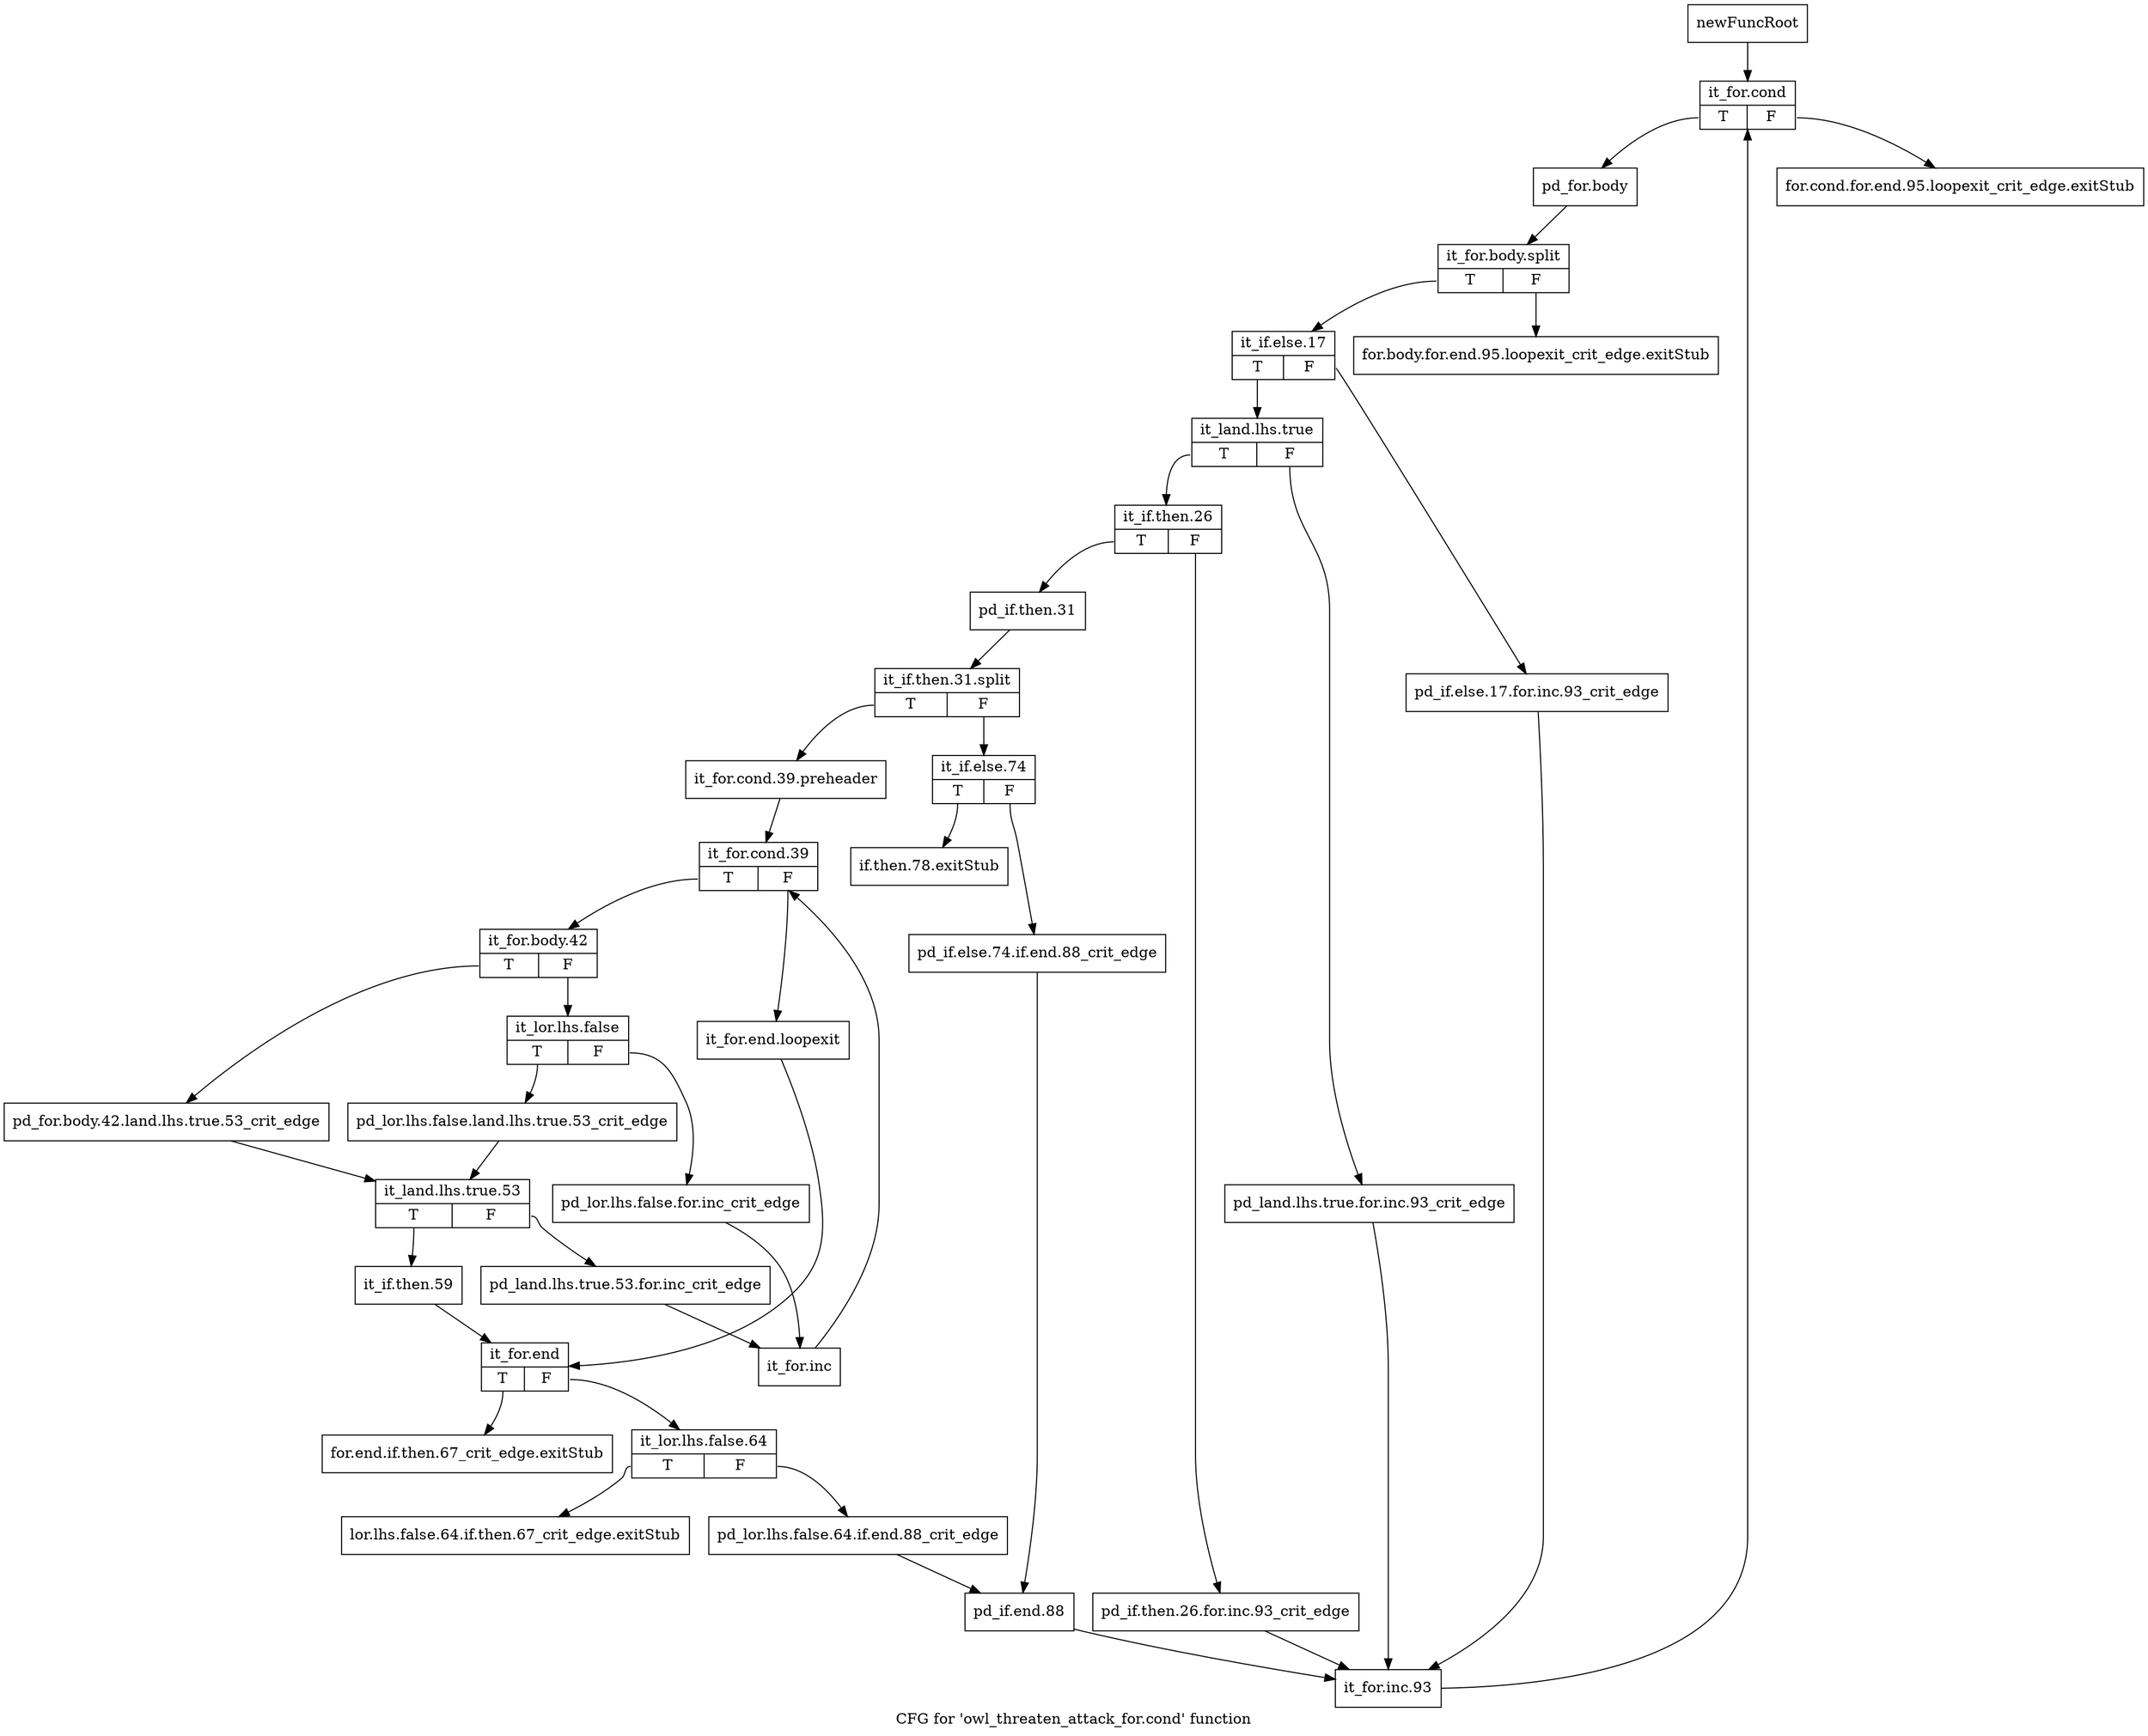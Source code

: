 digraph "CFG for 'owl_threaten_attack_for.cond' function" {
	label="CFG for 'owl_threaten_attack_for.cond' function";

	Node0x4146390 [shape=record,label="{newFuncRoot}"];
	Node0x4146390 -> Node0x4146570;
	Node0x41463e0 [shape=record,label="{for.cond.for.end.95.loopexit_crit_edge.exitStub}"];
	Node0x4146430 [shape=record,label="{for.body.for.end.95.loopexit_crit_edge.exitStub}"];
	Node0x4146480 [shape=record,label="{if.then.78.exitStub}"];
	Node0x41464d0 [shape=record,label="{for.end.if.then.67_crit_edge.exitStub}"];
	Node0x4146520 [shape=record,label="{lor.lhs.false.64.if.then.67_crit_edge.exitStub}"];
	Node0x4146570 [shape=record,label="{it_for.cond|{<s0>T|<s1>F}}"];
	Node0x4146570:s0 -> Node0x41465c0;
	Node0x4146570:s1 -> Node0x41463e0;
	Node0x41465c0 [shape=record,label="{pd_for.body}"];
	Node0x41465c0 -> Node0x509cbe0;
	Node0x509cbe0 [shape=record,label="{it_for.body.split|{<s0>T|<s1>F}}"];
	Node0x509cbe0:s0 -> Node0x4146610;
	Node0x509cbe0:s1 -> Node0x4146430;
	Node0x4146610 [shape=record,label="{it_if.else.17|{<s0>T|<s1>F}}"];
	Node0x4146610:s0 -> Node0x41466b0;
	Node0x4146610:s1 -> Node0x4146660;
	Node0x4146660 [shape=record,label="{pd_if.else.17.for.inc.93_crit_edge}"];
	Node0x4146660 -> Node0x4146de0;
	Node0x41466b0 [shape=record,label="{it_land.lhs.true|{<s0>T|<s1>F}}"];
	Node0x41466b0:s0 -> Node0x4146750;
	Node0x41466b0:s1 -> Node0x4146700;
	Node0x4146700 [shape=record,label="{pd_land.lhs.true.for.inc.93_crit_edge}"];
	Node0x4146700 -> Node0x4146de0;
	Node0x4146750 [shape=record,label="{it_if.then.26|{<s0>T|<s1>F}}"];
	Node0x4146750:s0 -> Node0x41467f0;
	Node0x4146750:s1 -> Node0x41467a0;
	Node0x41467a0 [shape=record,label="{pd_if.then.26.for.inc.93_crit_edge}"];
	Node0x41467a0 -> Node0x4146de0;
	Node0x41467f0 [shape=record,label="{pd_if.then.31}"];
	Node0x41467f0 -> Node0x509ca00;
	Node0x509ca00 [shape=record,label="{it_if.then.31.split|{<s0>T|<s1>F}}"];
	Node0x509ca00:s0 -> Node0x41468e0;
	Node0x509ca00:s1 -> Node0x4146840;
	Node0x4146840 [shape=record,label="{it_if.else.74|{<s0>T|<s1>F}}"];
	Node0x4146840:s0 -> Node0x4146480;
	Node0x4146840:s1 -> Node0x4146890;
	Node0x4146890 [shape=record,label="{pd_if.else.74.if.end.88_crit_edge}"];
	Node0x4146890 -> Node0x4146d90;
	Node0x41468e0 [shape=record,label="{it_for.cond.39.preheader}"];
	Node0x41468e0 -> Node0x4146930;
	Node0x4146930 [shape=record,label="{it_for.cond.39|{<s0>T|<s1>F}}"];
	Node0x4146930:s0 -> Node0x41469d0;
	Node0x4146930:s1 -> Node0x4146980;
	Node0x4146980 [shape=record,label="{it_for.end.loopexit}"];
	Node0x4146980 -> Node0x4146ca0;
	Node0x41469d0 [shape=record,label="{it_for.body.42|{<s0>T|<s1>F}}"];
	Node0x41469d0:s0 -> Node0x4146b10;
	Node0x41469d0:s1 -> Node0x4146a20;
	Node0x4146a20 [shape=record,label="{it_lor.lhs.false|{<s0>T|<s1>F}}"];
	Node0x4146a20:s0 -> Node0x4146ac0;
	Node0x4146a20:s1 -> Node0x4146a70;
	Node0x4146a70 [shape=record,label="{pd_lor.lhs.false.for.inc_crit_edge}"];
	Node0x4146a70 -> Node0x4146c00;
	Node0x4146ac0 [shape=record,label="{pd_lor.lhs.false.land.lhs.true.53_crit_edge}"];
	Node0x4146ac0 -> Node0x4146b60;
	Node0x4146b10 [shape=record,label="{pd_for.body.42.land.lhs.true.53_crit_edge}"];
	Node0x4146b10 -> Node0x4146b60;
	Node0x4146b60 [shape=record,label="{it_land.lhs.true.53|{<s0>T|<s1>F}}"];
	Node0x4146b60:s0 -> Node0x4146c50;
	Node0x4146b60:s1 -> Node0x4146bb0;
	Node0x4146bb0 [shape=record,label="{pd_land.lhs.true.53.for.inc_crit_edge}"];
	Node0x4146bb0 -> Node0x4146c00;
	Node0x4146c00 [shape=record,label="{it_for.inc}"];
	Node0x4146c00 -> Node0x4146930;
	Node0x4146c50 [shape=record,label="{it_if.then.59}"];
	Node0x4146c50 -> Node0x4146ca0;
	Node0x4146ca0 [shape=record,label="{it_for.end|{<s0>T|<s1>F}}"];
	Node0x4146ca0:s0 -> Node0x41464d0;
	Node0x4146ca0:s1 -> Node0x4146cf0;
	Node0x4146cf0 [shape=record,label="{it_lor.lhs.false.64|{<s0>T|<s1>F}}"];
	Node0x4146cf0:s0 -> Node0x4146520;
	Node0x4146cf0:s1 -> Node0x4146d40;
	Node0x4146d40 [shape=record,label="{pd_lor.lhs.false.64.if.end.88_crit_edge}"];
	Node0x4146d40 -> Node0x4146d90;
	Node0x4146d90 [shape=record,label="{pd_if.end.88}"];
	Node0x4146d90 -> Node0x4146de0;
	Node0x4146de0 [shape=record,label="{it_for.inc.93}"];
	Node0x4146de0 -> Node0x4146570;
}
